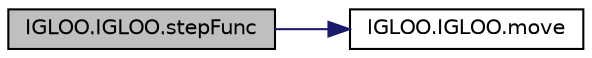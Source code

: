 digraph "IGLOO.IGLOO.stepFunc"
{
  edge [fontname="Helvetica",fontsize="10",labelfontname="Helvetica",labelfontsize="10"];
  node [fontname="Helvetica",fontsize="10",shape=record];
  rankdir="LR";
  Node1 [label="IGLOO.IGLOO.stepFunc",height=0.2,width=0.4,color="black", fillcolor="grey75", style="filled" fontcolor="black"];
  Node1 -> Node2 [color="midnightblue",fontsize="10",style="solid",fontname="Helvetica"];
  Node2 [label="IGLOO.IGLOO.move",height=0.2,width=0.4,color="black", fillcolor="white", style="filled",URL="$class_i_g_l_o_o_1_1_i_g_l_o_o.html#a6c08dc2c098f80ab19b3d5fb0a9ba1ca"];
}
